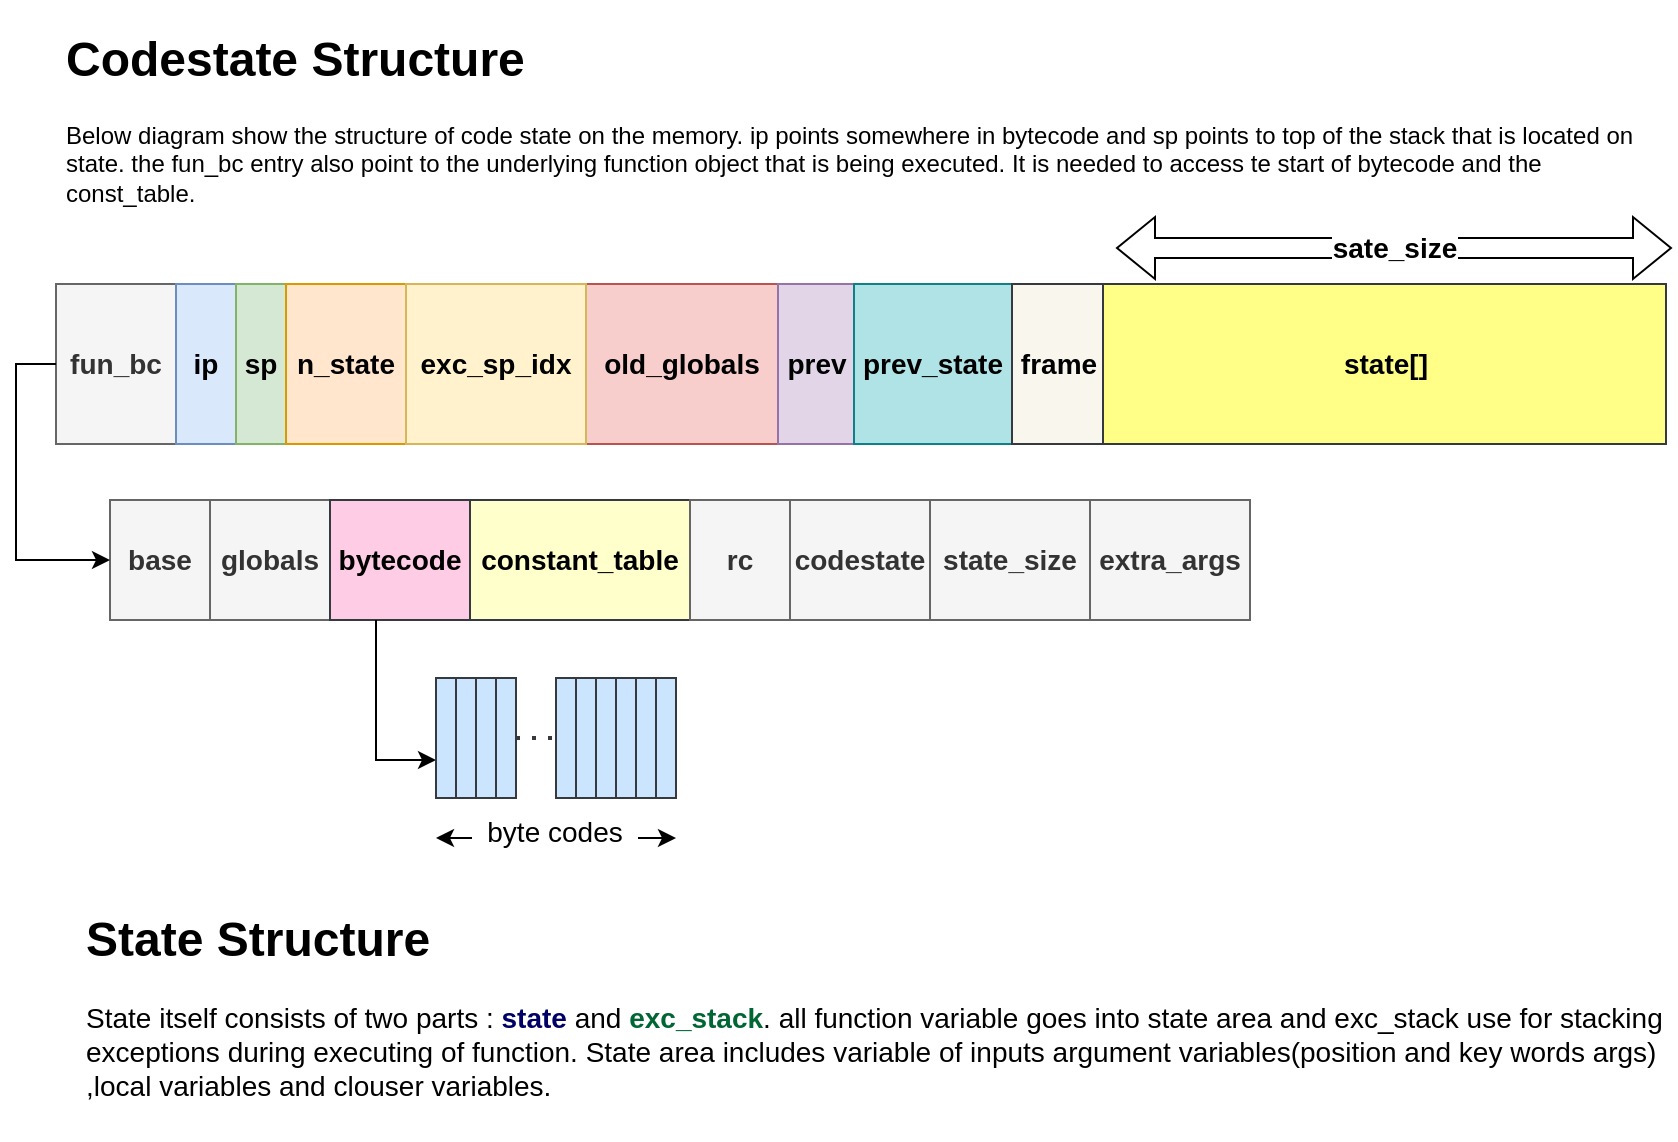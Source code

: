 <mxfile version="15.9.4" type="github">
  <diagram id="Xi_2tpuAvu5uZQwvn5Ua" name="Page-1">
    <mxGraphModel dx="1085" dy="539" grid="1" gridSize="10" guides="1" tooltips="1" connect="1" arrows="1" fold="1" page="1" pageScale="1" pageWidth="850" pageHeight="1100" math="0" shadow="0">
      <root>
        <mxCell id="0" />
        <mxCell id="1" parent="0" />
        <mxCell id="Hi1VyCGhMOIUi_0tD9En-12" value="&lt;h1&gt;Codestate Structure&lt;br&gt;&lt;/h1&gt;Below diagram show the structure of code state on the memory. ip points somewhere in bytecode and sp points to top of the stack that is located on state. the fun_bc entry also point to the underlying function object that is being executed. It is needed to access te start of bytecode and the const_table." style="text;html=1;strokeColor=none;fillColor=none;spacing=5;spacingTop=-20;whiteSpace=wrap;overflow=hidden;rounded=0;" parent="1" vertex="1">
          <mxGeometry x="30" y="40" width="810" height="100" as="geometry" />
        </mxCell>
        <mxCell id="Hi1VyCGhMOIUi_0tD9En-23" value="" style="group" parent="1" vertex="1" connectable="0">
          <mxGeometry x="30" y="154" width="808" height="98" as="geometry" />
        </mxCell>
        <mxCell id="Hi1VyCGhMOIUi_0tD9En-1" value="fun_bc" style="rounded=0;whiteSpace=wrap;html=1;fontStyle=1;horizontal=1;verticalAlign=middle;fontSize=14;fillColor=#f5f5f5;fontColor=#333333;strokeColor=#666666;" parent="Hi1VyCGhMOIUi_0tD9En-23" vertex="1">
          <mxGeometry y="18" width="60" height="80" as="geometry" />
        </mxCell>
        <mxCell id="Hi1VyCGhMOIUi_0tD9En-2" value="ip" style="rounded=0;whiteSpace=wrap;html=1;fontStyle=1;horizontal=1;fontSize=14;fillColor=#dae8fc;strokeColor=#6c8ebf;" parent="Hi1VyCGhMOIUi_0tD9En-23" vertex="1">
          <mxGeometry x="60" y="18" width="30" height="80" as="geometry" />
        </mxCell>
        <mxCell id="Hi1VyCGhMOIUi_0tD9En-3" value="sp" style="rounded=0;whiteSpace=wrap;html=1;fontStyle=1;horizontal=1;fontSize=14;fillColor=#d5e8d4;strokeColor=#82b366;" parent="Hi1VyCGhMOIUi_0tD9En-23" vertex="1">
          <mxGeometry x="90" y="18" width="25" height="80" as="geometry" />
        </mxCell>
        <mxCell id="Hi1VyCGhMOIUi_0tD9En-4" value="n_state" style="rounded=0;whiteSpace=wrap;html=1;fontStyle=1;horizontal=1;fontSize=14;fillColor=#ffe6cc;strokeColor=#d79b00;" parent="Hi1VyCGhMOIUi_0tD9En-23" vertex="1">
          <mxGeometry x="115" y="18" width="60" height="80" as="geometry" />
        </mxCell>
        <mxCell id="Hi1VyCGhMOIUi_0tD9En-5" value="&lt;div style=&quot;font-size: 14px;&quot;&gt;old_globals&lt;/div&gt;" style="rounded=0;whiteSpace=wrap;html=1;fontStyle=1;horizontal=1;fontSize=14;fillColor=#f8cecc;strokeColor=#b85450;" parent="Hi1VyCGhMOIUi_0tD9En-23" vertex="1">
          <mxGeometry x="264" y="18" width="98" height="80" as="geometry" />
        </mxCell>
        <mxCell id="Hi1VyCGhMOIUi_0tD9En-6" value="exc_sp_idx" style="rounded=0;whiteSpace=wrap;html=1;fontStyle=1;horizontal=1;fontSize=14;fillColor=#fff2cc;strokeColor=#d6b656;" parent="Hi1VyCGhMOIUi_0tD9En-23" vertex="1">
          <mxGeometry x="175" y="18" width="90" height="80" as="geometry" />
        </mxCell>
        <mxCell id="Hi1VyCGhMOIUi_0tD9En-7" value="prev" style="rounded=0;whiteSpace=wrap;html=1;fontStyle=1;horizontal=1;fontSize=14;fillColor=#e1d5e7;strokeColor=#9673a6;" parent="Hi1VyCGhMOIUi_0tD9En-23" vertex="1">
          <mxGeometry x="361" y="18" width="39" height="80" as="geometry" />
        </mxCell>
        <mxCell id="Hi1VyCGhMOIUi_0tD9En-8" value="&lt;div style=&quot;font-size: 14px;&quot;&gt;prev_state&lt;/div&gt;" style="rounded=0;whiteSpace=wrap;html=1;fontStyle=1;horizontal=1;fontSize=14;fillColor=#b0e3e6;strokeColor=#0e8088;" parent="Hi1VyCGhMOIUi_0tD9En-23" vertex="1">
          <mxGeometry x="399" y="18" width="79" height="80" as="geometry" />
        </mxCell>
        <mxCell id="Hi1VyCGhMOIUi_0tD9En-9" value="frame" style="rounded=0;whiteSpace=wrap;html=1;fontStyle=1;horizontal=1;fontSize=14;fillColor=#f9f7ed;strokeColor=#36393d;" parent="Hi1VyCGhMOIUi_0tD9En-23" vertex="1">
          <mxGeometry x="478" y="18" width="46.5" height="80" as="geometry" />
        </mxCell>
        <mxCell id="Hi1VyCGhMOIUi_0tD9En-10" value="state[]" style="rounded=0;whiteSpace=wrap;html=1;fontStyle=1;horizontal=1;fontSize=14;fillColor=#ffff88;strokeColor=#36393d;" parent="Hi1VyCGhMOIUi_0tD9En-23" vertex="1">
          <mxGeometry x="523.5" y="18" width="281.5" height="80" as="geometry" />
        </mxCell>
        <mxCell id="Hi1VyCGhMOIUi_0tD9En-11" value="sate_size" style="shape=flexArrow;endArrow=classic;startArrow=classic;html=1;rounded=0;fontSize=14;fillColor=default;fontStyle=1" parent="Hi1VyCGhMOIUi_0tD9En-23" edge="1">
          <mxGeometry width="100" height="100" relative="1" as="geometry">
            <mxPoint x="530" as="sourcePoint" />
            <mxPoint x="808" as="targetPoint" />
          </mxGeometry>
        </mxCell>
        <mxCell id="Hi1VyCGhMOIUi_0tD9En-26" value="" style="group;fillColor=default;fontStyle=1" parent="1" vertex="1" connectable="0">
          <mxGeometry x="57" y="280" width="570" height="80" as="geometry" />
        </mxCell>
        <mxCell id="Hi1VyCGhMOIUi_0tD9En-22" value="" style="group;fillColor=#f5f5f5;fontColor=#333333;strokeColor=#666666;fontStyle=1;fontSize=14;" parent="Hi1VyCGhMOIUi_0tD9En-26" vertex="1" connectable="0">
          <mxGeometry width="570" height="60" as="geometry" />
        </mxCell>
        <mxCell id="Hi1VyCGhMOIUi_0tD9En-13" value="base" style="rounded=0;whiteSpace=wrap;html=1;fontSize=14;fontStyle=1;fillColor=#f5f5f5;strokeColor=#666666;fontColor=#333333;" parent="Hi1VyCGhMOIUi_0tD9En-22" vertex="1">
          <mxGeometry width="50" height="60" as="geometry" />
        </mxCell>
        <mxCell id="Hi1VyCGhMOIUi_0tD9En-15" value="globals" style="rounded=0;whiteSpace=wrap;html=1;fontSize=14;fontStyle=1;fillColor=#f5f5f5;fontColor=#333333;strokeColor=#666666;" parent="Hi1VyCGhMOIUi_0tD9En-22" vertex="1">
          <mxGeometry x="50" width="60" height="60" as="geometry" />
        </mxCell>
        <mxCell id="Hi1VyCGhMOIUi_0tD9En-16" value="bytecode" style="rounded=0;whiteSpace=wrap;html=1;fontSize=14;fontStyle=1;fillColor=#FFCCE6;strokeColor=#36393d;" parent="Hi1VyCGhMOIUi_0tD9En-22" vertex="1">
          <mxGeometry x="110" width="70" height="60" as="geometry" />
        </mxCell>
        <mxCell id="Hi1VyCGhMOIUi_0tD9En-17" value="constant_table" style="rounded=0;whiteSpace=wrap;html=1;fontSize=14;fontStyle=1;fillColor=#FFFFCC;strokeColor=#36393d;" parent="Hi1VyCGhMOIUi_0tD9En-22" vertex="1">
          <mxGeometry x="180" width="110" height="60" as="geometry" />
        </mxCell>
        <mxCell id="Hi1VyCGhMOIUi_0tD9En-18" value="rc" style="rounded=0;whiteSpace=wrap;html=1;fontSize=14;fontStyle=1;fillColor=#f5f5f5;fontColor=#333333;strokeColor=#666666;" parent="Hi1VyCGhMOIUi_0tD9En-22" vertex="1">
          <mxGeometry x="290" width="50" height="60" as="geometry" />
        </mxCell>
        <mxCell id="Hi1VyCGhMOIUi_0tD9En-19" value="codestate" style="rounded=0;whiteSpace=wrap;html=1;fontSize=14;fontStyle=1;fillColor=#f5f5f5;fontColor=#333333;strokeColor=#666666;" parent="Hi1VyCGhMOIUi_0tD9En-22" vertex="1">
          <mxGeometry x="340" width="70" height="60" as="geometry" />
        </mxCell>
        <mxCell id="Hi1VyCGhMOIUi_0tD9En-20" value="state_size" style="rounded=0;whiteSpace=wrap;html=1;fontSize=14;fontStyle=1;fillColor=#f5f5f5;fontColor=#333333;strokeColor=#666666;" parent="Hi1VyCGhMOIUi_0tD9En-22" vertex="1">
          <mxGeometry x="410" width="80" height="60" as="geometry" />
        </mxCell>
        <mxCell id="Hi1VyCGhMOIUi_0tD9En-21" value="extra_args" style="rounded=0;whiteSpace=wrap;html=1;fontSize=14;fontStyle=1;fillColor=#f5f5f5;fontColor=#333333;strokeColor=#666666;" parent="Hi1VyCGhMOIUi_0tD9En-22" vertex="1">
          <mxGeometry x="490" width="80" height="60" as="geometry" />
        </mxCell>
        <mxCell id="Hi1VyCGhMOIUi_0tD9En-37" style="edgeStyle=orthogonalEdgeStyle;rounded=0;orthogonalLoop=1;jettySize=auto;html=1;fontSize=14;entryX=0;entryY=0.5;entryDx=0;entryDy=0;" parent="1" source="Hi1VyCGhMOIUi_0tD9En-1" target="Hi1VyCGhMOIUi_0tD9En-13" edge="1">
          <mxGeometry relative="1" as="geometry">
            <mxPoint x="40" y="310" as="targetPoint" />
            <Array as="points">
              <mxPoint x="10" y="212" />
              <mxPoint x="10" y="310" />
            </Array>
          </mxGeometry>
        </mxCell>
        <mxCell id="Hi1VyCGhMOIUi_0tD9En-40" value="" style="edgeStyle=orthogonalEdgeStyle;rounded=0;orthogonalLoop=1;jettySize=auto;html=1;fontSize=14;" parent="1" source="Hi1VyCGhMOIUi_0tD9En-16" target="Hi1VyCGhMOIUi_0tD9En-39" edge="1">
          <mxGeometry relative="1" as="geometry">
            <Array as="points">
              <mxPoint x="190" y="410" />
            </Array>
          </mxGeometry>
        </mxCell>
        <mxCell id="Hi1VyCGhMOIUi_0tD9En-56" value="" style="group" parent="1" vertex="1" connectable="0">
          <mxGeometry x="220" y="369" width="120" height="80" as="geometry" />
        </mxCell>
        <mxCell id="Hi1VyCGhMOIUi_0tD9En-39" value="" style="whiteSpace=wrap;html=1;fontSize=14;fillColor=#cce5ff;strokeColor=#36393d;rounded=0;fontStyle=1;" parent="Hi1VyCGhMOIUi_0tD9En-56" vertex="1">
          <mxGeometry width="10" height="60" as="geometry" />
        </mxCell>
        <mxCell id="Hi1VyCGhMOIUi_0tD9En-41" value="" style="whiteSpace=wrap;html=1;fontSize=14;fillColor=#cce5ff;strokeColor=#36393d;rounded=0;fontStyle=1;" parent="Hi1VyCGhMOIUi_0tD9En-56" vertex="1">
          <mxGeometry x="10" width="10" height="60" as="geometry" />
        </mxCell>
        <mxCell id="Hi1VyCGhMOIUi_0tD9En-42" value="" style="whiteSpace=wrap;html=1;fontSize=14;fillColor=#cce5ff;strokeColor=#36393d;rounded=0;fontStyle=1;" parent="Hi1VyCGhMOIUi_0tD9En-56" vertex="1">
          <mxGeometry x="20" width="10" height="60" as="geometry" />
        </mxCell>
        <mxCell id="Hi1VyCGhMOIUi_0tD9En-43" value="" style="whiteSpace=wrap;html=1;fontSize=14;fillColor=#cce5ff;strokeColor=#36393d;rounded=0;fontStyle=1;" parent="Hi1VyCGhMOIUi_0tD9En-56" vertex="1">
          <mxGeometry x="30" width="10" height="60" as="geometry" />
        </mxCell>
        <mxCell id="Hi1VyCGhMOIUi_0tD9En-46" value="" style="whiteSpace=wrap;html=1;fontSize=14;fillColor=#cce5ff;strokeColor=#36393d;rounded=0;fontStyle=1;" parent="Hi1VyCGhMOIUi_0tD9En-56" vertex="1">
          <mxGeometry x="60" width="10" height="60" as="geometry" />
        </mxCell>
        <mxCell id="Hi1VyCGhMOIUi_0tD9En-47" value="" style="whiteSpace=wrap;html=1;fontSize=14;fillColor=#cce5ff;strokeColor=#36393d;rounded=0;fontStyle=1;" parent="Hi1VyCGhMOIUi_0tD9En-56" vertex="1">
          <mxGeometry x="70" width="10" height="60" as="geometry" />
        </mxCell>
        <mxCell id="Hi1VyCGhMOIUi_0tD9En-48" value="" style="whiteSpace=wrap;html=1;fontSize=14;fillColor=#cce5ff;strokeColor=#36393d;rounded=0;fontStyle=1;" parent="Hi1VyCGhMOIUi_0tD9En-56" vertex="1">
          <mxGeometry x="80" width="10" height="60" as="geometry" />
        </mxCell>
        <mxCell id="Hi1VyCGhMOIUi_0tD9En-49" value="" style="whiteSpace=wrap;html=1;fontSize=14;fillColor=#cce5ff;strokeColor=#36393d;rounded=0;fontStyle=1;" parent="Hi1VyCGhMOIUi_0tD9En-56" vertex="1">
          <mxGeometry x="90" width="10" height="60" as="geometry" />
        </mxCell>
        <mxCell id="Hi1VyCGhMOIUi_0tD9En-50" value="" style="whiteSpace=wrap;html=1;fontSize=14;fillColor=#cce5ff;strokeColor=#36393d;rounded=0;fontStyle=1;" parent="Hi1VyCGhMOIUi_0tD9En-56" vertex="1">
          <mxGeometry x="100" width="10" height="60" as="geometry" />
        </mxCell>
        <mxCell id="Hi1VyCGhMOIUi_0tD9En-51" value="" style="whiteSpace=wrap;html=1;fontSize=14;fillColor=#cce5ff;strokeColor=#36393d;rounded=0;fontStyle=1;" parent="Hi1VyCGhMOIUi_0tD9En-56" vertex="1">
          <mxGeometry x="110" width="10" height="60" as="geometry" />
        </mxCell>
        <mxCell id="Hi1VyCGhMOIUi_0tD9En-53" value="" style="endArrow=none;dashed=1;html=1;dashPattern=1 3;strokeWidth=2;rounded=0;fontSize=14;exitX=1;exitY=0.5;exitDx=0;exitDy=0;entryX=0;entryY=0.5;entryDx=0;entryDy=0;fillColor=#cce5ff;strokeColor=#36393d;" parent="Hi1VyCGhMOIUi_0tD9En-56" source="Hi1VyCGhMOIUi_0tD9En-43" target="Hi1VyCGhMOIUi_0tD9En-46" edge="1">
          <mxGeometry width="50" height="50" relative="1" as="geometry">
            <mxPoint x="120" y="20" as="sourcePoint" />
            <mxPoint x="170" y="-30" as="targetPoint" />
          </mxGeometry>
        </mxCell>
        <mxCell id="Hi1VyCGhMOIUi_0tD9En-54" value="" style="endArrow=classic;startArrow=classic;html=1;rounded=0;fontSize=14;" parent="Hi1VyCGhMOIUi_0tD9En-56" edge="1">
          <mxGeometry width="50" height="50" relative="1" as="geometry">
            <mxPoint y="80" as="sourcePoint" />
            <mxPoint x="120" y="80" as="targetPoint" />
          </mxGeometry>
        </mxCell>
        <mxCell id="Hi1VyCGhMOIUi_0tD9En-55" value="&amp;nbsp; byte codes&amp;nbsp;&amp;nbsp; " style="edgeLabel;html=1;align=center;verticalAlign=middle;resizable=0;points=[];fontSize=14;" parent="Hi1VyCGhMOIUi_0tD9En-54" vertex="1" connectable="0">
          <mxGeometry x="-0.251" y="-1" relative="1" as="geometry">
            <mxPoint x="14" y="-4" as="offset" />
          </mxGeometry>
        </mxCell>
        <mxCell id="QHXNnbiT5XRLXtRk8al0-2" value="&lt;h1&gt;State Structure&lt;br&gt;&lt;/h1&gt;&lt;p&gt;&lt;font style=&quot;font-size: 14px&quot;&gt;State itself consists of two parts : &lt;font color=&quot;#000066&quot;&gt;&lt;b&gt;state &lt;/b&gt;&lt;/font&gt;and &lt;b&gt;&lt;font color=&quot;#006633&quot;&gt;exc_stack&lt;/font&gt;&lt;/b&gt;. all function variable goes into state area and exc_stack use for stacking exceptions during executing of function. State area includes variable of inputs argument variables(position and key words args) ,local variables and clouser variables.&lt;/font&gt;&lt;br&gt;&lt;/p&gt;" style="text;html=1;strokeColor=none;fillColor=none;spacing=5;spacingTop=-20;whiteSpace=wrap;overflow=hidden;rounded=0;" vertex="1" parent="1">
          <mxGeometry x="40" y="480" width="800" height="120" as="geometry" />
        </mxCell>
      </root>
    </mxGraphModel>
  </diagram>
</mxfile>
